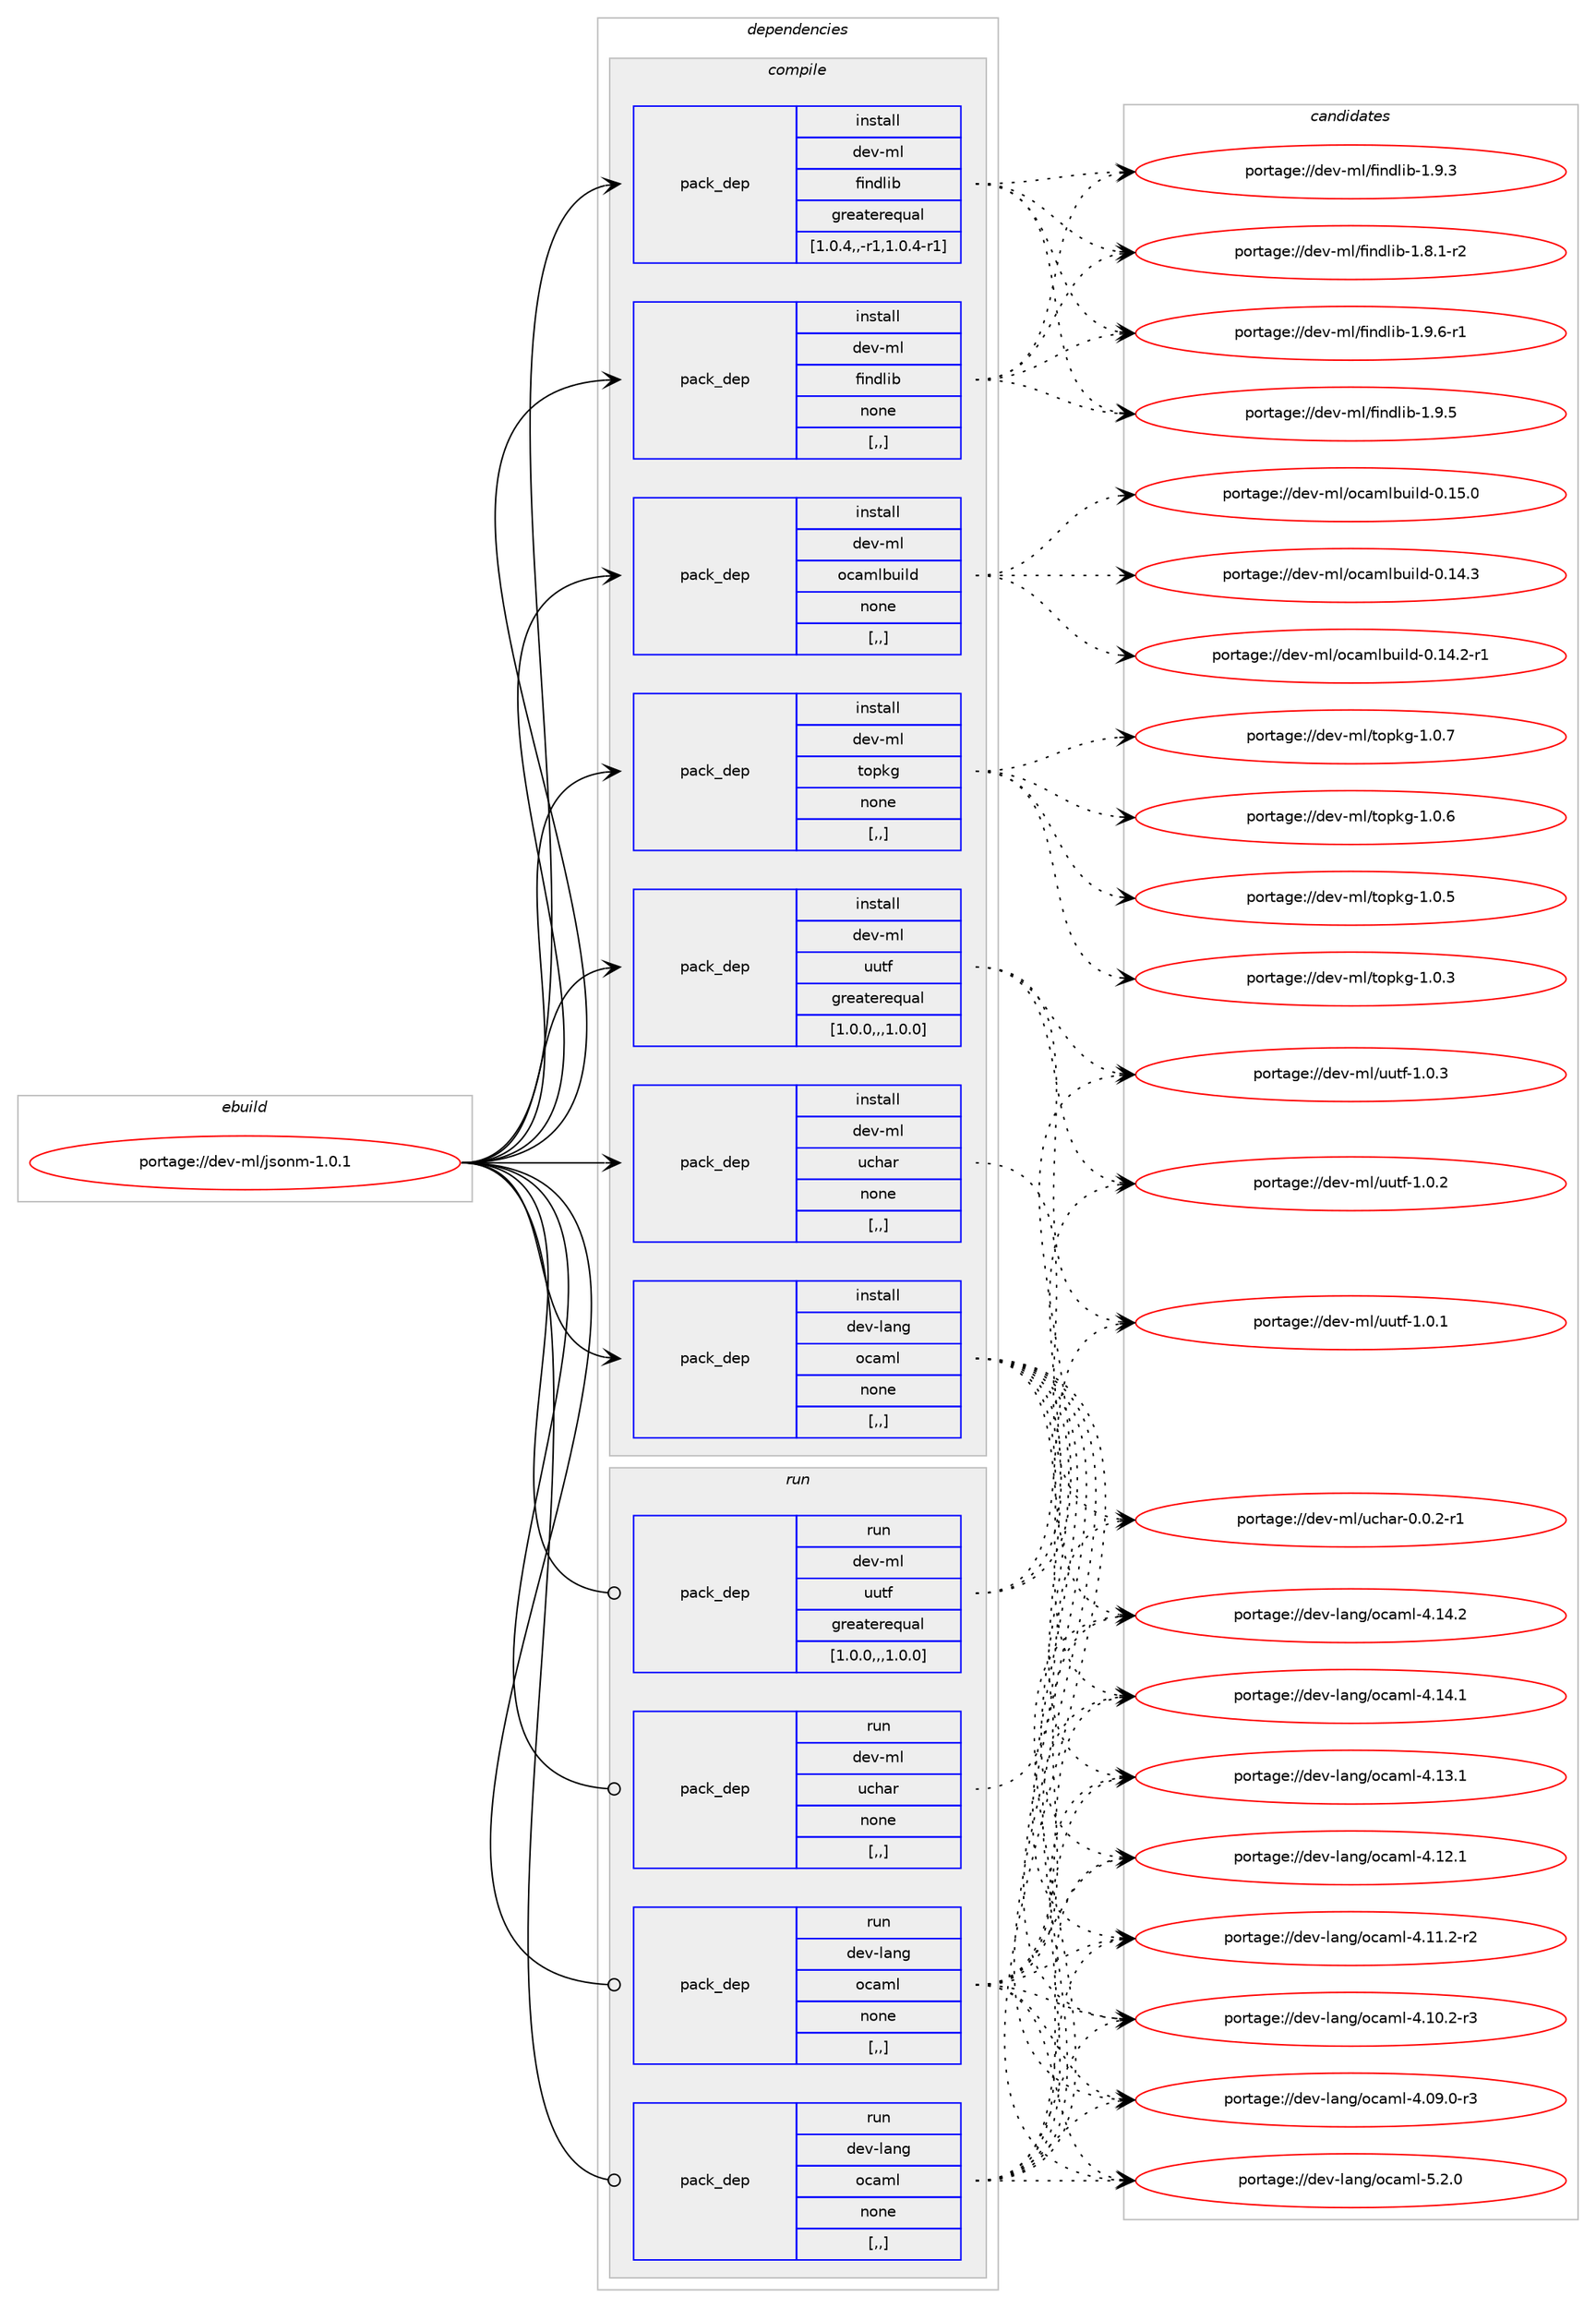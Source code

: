 digraph prolog {

# *************
# Graph options
# *************

newrank=true;
concentrate=true;
compound=true;
graph [rankdir=LR,fontname=Helvetica,fontsize=10,ranksep=1.5];#, ranksep=2.5, nodesep=0.2];
edge  [arrowhead=vee];
node  [fontname=Helvetica,fontsize=10];

# **********
# The ebuild
# **********

subgraph cluster_leftcol {
color=gray;
label=<<i>ebuild</i>>;
id [label="portage://dev-ml/jsonm-1.0.1", color=red, width=4, href="../dev-ml/jsonm-1.0.1.svg"];
}

# ****************
# The dependencies
# ****************

subgraph cluster_midcol {
color=gray;
label=<<i>dependencies</i>>;
subgraph cluster_compile {
fillcolor="#eeeeee";
style=filled;
label=<<i>compile</i>>;
subgraph pack89154 {
dependency119684 [label=<<TABLE BORDER="0" CELLBORDER="1" CELLSPACING="0" CELLPADDING="4" WIDTH="220"><TR><TD ROWSPAN="6" CELLPADDING="30">pack_dep</TD></TR><TR><TD WIDTH="110">install</TD></TR><TR><TD>dev-lang</TD></TR><TR><TD>ocaml</TD></TR><TR><TD>none</TD></TR><TR><TD>[,,]</TD></TR></TABLE>>, shape=none, color=blue];
}
id:e -> dependency119684:w [weight=20,style="solid",arrowhead="vee"];
subgraph pack89155 {
dependency119685 [label=<<TABLE BORDER="0" CELLBORDER="1" CELLSPACING="0" CELLPADDING="4" WIDTH="220"><TR><TD ROWSPAN="6" CELLPADDING="30">pack_dep</TD></TR><TR><TD WIDTH="110">install</TD></TR><TR><TD>dev-ml</TD></TR><TR><TD>findlib</TD></TR><TR><TD>greaterequal</TD></TR><TR><TD>[1.0.4,,-r1,1.0.4-r1]</TD></TR></TABLE>>, shape=none, color=blue];
}
id:e -> dependency119685:w [weight=20,style="solid",arrowhead="vee"];
subgraph pack89156 {
dependency119686 [label=<<TABLE BORDER="0" CELLBORDER="1" CELLSPACING="0" CELLPADDING="4" WIDTH="220"><TR><TD ROWSPAN="6" CELLPADDING="30">pack_dep</TD></TR><TR><TD WIDTH="110">install</TD></TR><TR><TD>dev-ml</TD></TR><TR><TD>findlib</TD></TR><TR><TD>none</TD></TR><TR><TD>[,,]</TD></TR></TABLE>>, shape=none, color=blue];
}
id:e -> dependency119686:w [weight=20,style="solid",arrowhead="vee"];
subgraph pack89157 {
dependency119687 [label=<<TABLE BORDER="0" CELLBORDER="1" CELLSPACING="0" CELLPADDING="4" WIDTH="220"><TR><TD ROWSPAN="6" CELLPADDING="30">pack_dep</TD></TR><TR><TD WIDTH="110">install</TD></TR><TR><TD>dev-ml</TD></TR><TR><TD>ocamlbuild</TD></TR><TR><TD>none</TD></TR><TR><TD>[,,]</TD></TR></TABLE>>, shape=none, color=blue];
}
id:e -> dependency119687:w [weight=20,style="solid",arrowhead="vee"];
subgraph pack89158 {
dependency119688 [label=<<TABLE BORDER="0" CELLBORDER="1" CELLSPACING="0" CELLPADDING="4" WIDTH="220"><TR><TD ROWSPAN="6" CELLPADDING="30">pack_dep</TD></TR><TR><TD WIDTH="110">install</TD></TR><TR><TD>dev-ml</TD></TR><TR><TD>topkg</TD></TR><TR><TD>none</TD></TR><TR><TD>[,,]</TD></TR></TABLE>>, shape=none, color=blue];
}
id:e -> dependency119688:w [weight=20,style="solid",arrowhead="vee"];
subgraph pack89159 {
dependency119689 [label=<<TABLE BORDER="0" CELLBORDER="1" CELLSPACING="0" CELLPADDING="4" WIDTH="220"><TR><TD ROWSPAN="6" CELLPADDING="30">pack_dep</TD></TR><TR><TD WIDTH="110">install</TD></TR><TR><TD>dev-ml</TD></TR><TR><TD>uchar</TD></TR><TR><TD>none</TD></TR><TR><TD>[,,]</TD></TR></TABLE>>, shape=none, color=blue];
}
id:e -> dependency119689:w [weight=20,style="solid",arrowhead="vee"];
subgraph pack89160 {
dependency119690 [label=<<TABLE BORDER="0" CELLBORDER="1" CELLSPACING="0" CELLPADDING="4" WIDTH="220"><TR><TD ROWSPAN="6" CELLPADDING="30">pack_dep</TD></TR><TR><TD WIDTH="110">install</TD></TR><TR><TD>dev-ml</TD></TR><TR><TD>uutf</TD></TR><TR><TD>greaterequal</TD></TR><TR><TD>[1.0.0,,,1.0.0]</TD></TR></TABLE>>, shape=none, color=blue];
}
id:e -> dependency119690:w [weight=20,style="solid",arrowhead="vee"];
}
subgraph cluster_compileandrun {
fillcolor="#eeeeee";
style=filled;
label=<<i>compile and run</i>>;
}
subgraph cluster_run {
fillcolor="#eeeeee";
style=filled;
label=<<i>run</i>>;
subgraph pack89161 {
dependency119691 [label=<<TABLE BORDER="0" CELLBORDER="1" CELLSPACING="0" CELLPADDING="4" WIDTH="220"><TR><TD ROWSPAN="6" CELLPADDING="30">pack_dep</TD></TR><TR><TD WIDTH="110">run</TD></TR><TR><TD>dev-lang</TD></TR><TR><TD>ocaml</TD></TR><TR><TD>none</TD></TR><TR><TD>[,,]</TD></TR></TABLE>>, shape=none, color=blue];
}
id:e -> dependency119691:w [weight=20,style="solid",arrowhead="odot"];
subgraph pack89162 {
dependency119692 [label=<<TABLE BORDER="0" CELLBORDER="1" CELLSPACING="0" CELLPADDING="4" WIDTH="220"><TR><TD ROWSPAN="6" CELLPADDING="30">pack_dep</TD></TR><TR><TD WIDTH="110">run</TD></TR><TR><TD>dev-lang</TD></TR><TR><TD>ocaml</TD></TR><TR><TD>none</TD></TR><TR><TD>[,,]</TD></TR></TABLE>>, shape=none, color=blue];
}
id:e -> dependency119692:w [weight=20,style="solid",arrowhead="odot"];
subgraph pack89163 {
dependency119693 [label=<<TABLE BORDER="0" CELLBORDER="1" CELLSPACING="0" CELLPADDING="4" WIDTH="220"><TR><TD ROWSPAN="6" CELLPADDING="30">pack_dep</TD></TR><TR><TD WIDTH="110">run</TD></TR><TR><TD>dev-ml</TD></TR><TR><TD>uchar</TD></TR><TR><TD>none</TD></TR><TR><TD>[,,]</TD></TR></TABLE>>, shape=none, color=blue];
}
id:e -> dependency119693:w [weight=20,style="solid",arrowhead="odot"];
subgraph pack89164 {
dependency119694 [label=<<TABLE BORDER="0" CELLBORDER="1" CELLSPACING="0" CELLPADDING="4" WIDTH="220"><TR><TD ROWSPAN="6" CELLPADDING="30">pack_dep</TD></TR><TR><TD WIDTH="110">run</TD></TR><TR><TD>dev-ml</TD></TR><TR><TD>uutf</TD></TR><TR><TD>greaterequal</TD></TR><TR><TD>[1.0.0,,,1.0.0]</TD></TR></TABLE>>, shape=none, color=blue];
}
id:e -> dependency119694:w [weight=20,style="solid",arrowhead="odot"];
}
}

# **************
# The candidates
# **************

subgraph cluster_choices {
rank=same;
color=gray;
label=<<i>candidates</i>>;

subgraph choice89154 {
color=black;
nodesep=1;
choice1001011184510897110103471119997109108455346504648 [label="portage://dev-lang/ocaml-5.2.0", color=red, width=4,href="../dev-lang/ocaml-5.2.0.svg"];
choice100101118451089711010347111999710910845524649524650 [label="portage://dev-lang/ocaml-4.14.2", color=red, width=4,href="../dev-lang/ocaml-4.14.2.svg"];
choice100101118451089711010347111999710910845524649524649 [label="portage://dev-lang/ocaml-4.14.1", color=red, width=4,href="../dev-lang/ocaml-4.14.1.svg"];
choice100101118451089711010347111999710910845524649514649 [label="portage://dev-lang/ocaml-4.13.1", color=red, width=4,href="../dev-lang/ocaml-4.13.1.svg"];
choice100101118451089711010347111999710910845524649504649 [label="portage://dev-lang/ocaml-4.12.1", color=red, width=4,href="../dev-lang/ocaml-4.12.1.svg"];
choice1001011184510897110103471119997109108455246494946504511450 [label="portage://dev-lang/ocaml-4.11.2-r2", color=red, width=4,href="../dev-lang/ocaml-4.11.2-r2.svg"];
choice1001011184510897110103471119997109108455246494846504511451 [label="portage://dev-lang/ocaml-4.10.2-r3", color=red, width=4,href="../dev-lang/ocaml-4.10.2-r3.svg"];
choice1001011184510897110103471119997109108455246485746484511451 [label="portage://dev-lang/ocaml-4.09.0-r3", color=red, width=4,href="../dev-lang/ocaml-4.09.0-r3.svg"];
dependency119684:e -> choice1001011184510897110103471119997109108455346504648:w [style=dotted,weight="100"];
dependency119684:e -> choice100101118451089711010347111999710910845524649524650:w [style=dotted,weight="100"];
dependency119684:e -> choice100101118451089711010347111999710910845524649524649:w [style=dotted,weight="100"];
dependency119684:e -> choice100101118451089711010347111999710910845524649514649:w [style=dotted,weight="100"];
dependency119684:e -> choice100101118451089711010347111999710910845524649504649:w [style=dotted,weight="100"];
dependency119684:e -> choice1001011184510897110103471119997109108455246494946504511450:w [style=dotted,weight="100"];
dependency119684:e -> choice1001011184510897110103471119997109108455246494846504511451:w [style=dotted,weight="100"];
dependency119684:e -> choice1001011184510897110103471119997109108455246485746484511451:w [style=dotted,weight="100"];
}
subgraph choice89155 {
color=black;
nodesep=1;
choice1001011184510910847102105110100108105984549465746544511449 [label="portage://dev-ml/findlib-1.9.6-r1", color=red, width=4,href="../dev-ml/findlib-1.9.6-r1.svg"];
choice100101118451091084710210511010010810598454946574653 [label="portage://dev-ml/findlib-1.9.5", color=red, width=4,href="../dev-ml/findlib-1.9.5.svg"];
choice100101118451091084710210511010010810598454946574651 [label="portage://dev-ml/findlib-1.9.3", color=red, width=4,href="../dev-ml/findlib-1.9.3.svg"];
choice1001011184510910847102105110100108105984549465646494511450 [label="portage://dev-ml/findlib-1.8.1-r2", color=red, width=4,href="../dev-ml/findlib-1.8.1-r2.svg"];
dependency119685:e -> choice1001011184510910847102105110100108105984549465746544511449:w [style=dotted,weight="100"];
dependency119685:e -> choice100101118451091084710210511010010810598454946574653:w [style=dotted,weight="100"];
dependency119685:e -> choice100101118451091084710210511010010810598454946574651:w [style=dotted,weight="100"];
dependency119685:e -> choice1001011184510910847102105110100108105984549465646494511450:w [style=dotted,weight="100"];
}
subgraph choice89156 {
color=black;
nodesep=1;
choice1001011184510910847102105110100108105984549465746544511449 [label="portage://dev-ml/findlib-1.9.6-r1", color=red, width=4,href="../dev-ml/findlib-1.9.6-r1.svg"];
choice100101118451091084710210511010010810598454946574653 [label="portage://dev-ml/findlib-1.9.5", color=red, width=4,href="../dev-ml/findlib-1.9.5.svg"];
choice100101118451091084710210511010010810598454946574651 [label="portage://dev-ml/findlib-1.9.3", color=red, width=4,href="../dev-ml/findlib-1.9.3.svg"];
choice1001011184510910847102105110100108105984549465646494511450 [label="portage://dev-ml/findlib-1.8.1-r2", color=red, width=4,href="../dev-ml/findlib-1.8.1-r2.svg"];
dependency119686:e -> choice1001011184510910847102105110100108105984549465746544511449:w [style=dotted,weight="100"];
dependency119686:e -> choice100101118451091084710210511010010810598454946574653:w [style=dotted,weight="100"];
dependency119686:e -> choice100101118451091084710210511010010810598454946574651:w [style=dotted,weight="100"];
dependency119686:e -> choice1001011184510910847102105110100108105984549465646494511450:w [style=dotted,weight="100"];
}
subgraph choice89157 {
color=black;
nodesep=1;
choice100101118451091084711199971091089811710510810045484649534648 [label="portage://dev-ml/ocamlbuild-0.15.0", color=red, width=4,href="../dev-ml/ocamlbuild-0.15.0.svg"];
choice100101118451091084711199971091089811710510810045484649524651 [label="portage://dev-ml/ocamlbuild-0.14.3", color=red, width=4,href="../dev-ml/ocamlbuild-0.14.3.svg"];
choice1001011184510910847111999710910898117105108100454846495246504511449 [label="portage://dev-ml/ocamlbuild-0.14.2-r1", color=red, width=4,href="../dev-ml/ocamlbuild-0.14.2-r1.svg"];
dependency119687:e -> choice100101118451091084711199971091089811710510810045484649534648:w [style=dotted,weight="100"];
dependency119687:e -> choice100101118451091084711199971091089811710510810045484649524651:w [style=dotted,weight="100"];
dependency119687:e -> choice1001011184510910847111999710910898117105108100454846495246504511449:w [style=dotted,weight="100"];
}
subgraph choice89158 {
color=black;
nodesep=1;
choice1001011184510910847116111112107103454946484655 [label="portage://dev-ml/topkg-1.0.7", color=red, width=4,href="../dev-ml/topkg-1.0.7.svg"];
choice1001011184510910847116111112107103454946484654 [label="portage://dev-ml/topkg-1.0.6", color=red, width=4,href="../dev-ml/topkg-1.0.6.svg"];
choice1001011184510910847116111112107103454946484653 [label="portage://dev-ml/topkg-1.0.5", color=red, width=4,href="../dev-ml/topkg-1.0.5.svg"];
choice1001011184510910847116111112107103454946484651 [label="portage://dev-ml/topkg-1.0.3", color=red, width=4,href="../dev-ml/topkg-1.0.3.svg"];
dependency119688:e -> choice1001011184510910847116111112107103454946484655:w [style=dotted,weight="100"];
dependency119688:e -> choice1001011184510910847116111112107103454946484654:w [style=dotted,weight="100"];
dependency119688:e -> choice1001011184510910847116111112107103454946484653:w [style=dotted,weight="100"];
dependency119688:e -> choice1001011184510910847116111112107103454946484651:w [style=dotted,weight="100"];
}
subgraph choice89159 {
color=black;
nodesep=1;
choice100101118451091084711799104971144548464846504511449 [label="portage://dev-ml/uchar-0.0.2-r1", color=red, width=4,href="../dev-ml/uchar-0.0.2-r1.svg"];
dependency119689:e -> choice100101118451091084711799104971144548464846504511449:w [style=dotted,weight="100"];
}
subgraph choice89160 {
color=black;
nodesep=1;
choice1001011184510910847117117116102454946484651 [label="portage://dev-ml/uutf-1.0.3", color=red, width=4,href="../dev-ml/uutf-1.0.3.svg"];
choice1001011184510910847117117116102454946484650 [label="portage://dev-ml/uutf-1.0.2", color=red, width=4,href="../dev-ml/uutf-1.0.2.svg"];
choice1001011184510910847117117116102454946484649 [label="portage://dev-ml/uutf-1.0.1", color=red, width=4,href="../dev-ml/uutf-1.0.1.svg"];
dependency119690:e -> choice1001011184510910847117117116102454946484651:w [style=dotted,weight="100"];
dependency119690:e -> choice1001011184510910847117117116102454946484650:w [style=dotted,weight="100"];
dependency119690:e -> choice1001011184510910847117117116102454946484649:w [style=dotted,weight="100"];
}
subgraph choice89161 {
color=black;
nodesep=1;
choice1001011184510897110103471119997109108455346504648 [label="portage://dev-lang/ocaml-5.2.0", color=red, width=4,href="../dev-lang/ocaml-5.2.0.svg"];
choice100101118451089711010347111999710910845524649524650 [label="portage://dev-lang/ocaml-4.14.2", color=red, width=4,href="../dev-lang/ocaml-4.14.2.svg"];
choice100101118451089711010347111999710910845524649524649 [label="portage://dev-lang/ocaml-4.14.1", color=red, width=4,href="../dev-lang/ocaml-4.14.1.svg"];
choice100101118451089711010347111999710910845524649514649 [label="portage://dev-lang/ocaml-4.13.1", color=red, width=4,href="../dev-lang/ocaml-4.13.1.svg"];
choice100101118451089711010347111999710910845524649504649 [label="portage://dev-lang/ocaml-4.12.1", color=red, width=4,href="../dev-lang/ocaml-4.12.1.svg"];
choice1001011184510897110103471119997109108455246494946504511450 [label="portage://dev-lang/ocaml-4.11.2-r2", color=red, width=4,href="../dev-lang/ocaml-4.11.2-r2.svg"];
choice1001011184510897110103471119997109108455246494846504511451 [label="portage://dev-lang/ocaml-4.10.2-r3", color=red, width=4,href="../dev-lang/ocaml-4.10.2-r3.svg"];
choice1001011184510897110103471119997109108455246485746484511451 [label="portage://dev-lang/ocaml-4.09.0-r3", color=red, width=4,href="../dev-lang/ocaml-4.09.0-r3.svg"];
dependency119691:e -> choice1001011184510897110103471119997109108455346504648:w [style=dotted,weight="100"];
dependency119691:e -> choice100101118451089711010347111999710910845524649524650:w [style=dotted,weight="100"];
dependency119691:e -> choice100101118451089711010347111999710910845524649524649:w [style=dotted,weight="100"];
dependency119691:e -> choice100101118451089711010347111999710910845524649514649:w [style=dotted,weight="100"];
dependency119691:e -> choice100101118451089711010347111999710910845524649504649:w [style=dotted,weight="100"];
dependency119691:e -> choice1001011184510897110103471119997109108455246494946504511450:w [style=dotted,weight="100"];
dependency119691:e -> choice1001011184510897110103471119997109108455246494846504511451:w [style=dotted,weight="100"];
dependency119691:e -> choice1001011184510897110103471119997109108455246485746484511451:w [style=dotted,weight="100"];
}
subgraph choice89162 {
color=black;
nodesep=1;
choice1001011184510897110103471119997109108455346504648 [label="portage://dev-lang/ocaml-5.2.0", color=red, width=4,href="../dev-lang/ocaml-5.2.0.svg"];
choice100101118451089711010347111999710910845524649524650 [label="portage://dev-lang/ocaml-4.14.2", color=red, width=4,href="../dev-lang/ocaml-4.14.2.svg"];
choice100101118451089711010347111999710910845524649524649 [label="portage://dev-lang/ocaml-4.14.1", color=red, width=4,href="../dev-lang/ocaml-4.14.1.svg"];
choice100101118451089711010347111999710910845524649514649 [label="portage://dev-lang/ocaml-4.13.1", color=red, width=4,href="../dev-lang/ocaml-4.13.1.svg"];
choice100101118451089711010347111999710910845524649504649 [label="portage://dev-lang/ocaml-4.12.1", color=red, width=4,href="../dev-lang/ocaml-4.12.1.svg"];
choice1001011184510897110103471119997109108455246494946504511450 [label="portage://dev-lang/ocaml-4.11.2-r2", color=red, width=4,href="../dev-lang/ocaml-4.11.2-r2.svg"];
choice1001011184510897110103471119997109108455246494846504511451 [label="portage://dev-lang/ocaml-4.10.2-r3", color=red, width=4,href="../dev-lang/ocaml-4.10.2-r3.svg"];
choice1001011184510897110103471119997109108455246485746484511451 [label="portage://dev-lang/ocaml-4.09.0-r3", color=red, width=4,href="../dev-lang/ocaml-4.09.0-r3.svg"];
dependency119692:e -> choice1001011184510897110103471119997109108455346504648:w [style=dotted,weight="100"];
dependency119692:e -> choice100101118451089711010347111999710910845524649524650:w [style=dotted,weight="100"];
dependency119692:e -> choice100101118451089711010347111999710910845524649524649:w [style=dotted,weight="100"];
dependency119692:e -> choice100101118451089711010347111999710910845524649514649:w [style=dotted,weight="100"];
dependency119692:e -> choice100101118451089711010347111999710910845524649504649:w [style=dotted,weight="100"];
dependency119692:e -> choice1001011184510897110103471119997109108455246494946504511450:w [style=dotted,weight="100"];
dependency119692:e -> choice1001011184510897110103471119997109108455246494846504511451:w [style=dotted,weight="100"];
dependency119692:e -> choice1001011184510897110103471119997109108455246485746484511451:w [style=dotted,weight="100"];
}
subgraph choice89163 {
color=black;
nodesep=1;
choice100101118451091084711799104971144548464846504511449 [label="portage://dev-ml/uchar-0.0.2-r1", color=red, width=4,href="../dev-ml/uchar-0.0.2-r1.svg"];
dependency119693:e -> choice100101118451091084711799104971144548464846504511449:w [style=dotted,weight="100"];
}
subgraph choice89164 {
color=black;
nodesep=1;
choice1001011184510910847117117116102454946484651 [label="portage://dev-ml/uutf-1.0.3", color=red, width=4,href="../dev-ml/uutf-1.0.3.svg"];
choice1001011184510910847117117116102454946484650 [label="portage://dev-ml/uutf-1.0.2", color=red, width=4,href="../dev-ml/uutf-1.0.2.svg"];
choice1001011184510910847117117116102454946484649 [label="portage://dev-ml/uutf-1.0.1", color=red, width=4,href="../dev-ml/uutf-1.0.1.svg"];
dependency119694:e -> choice1001011184510910847117117116102454946484651:w [style=dotted,weight="100"];
dependency119694:e -> choice1001011184510910847117117116102454946484650:w [style=dotted,weight="100"];
dependency119694:e -> choice1001011184510910847117117116102454946484649:w [style=dotted,weight="100"];
}
}

}
